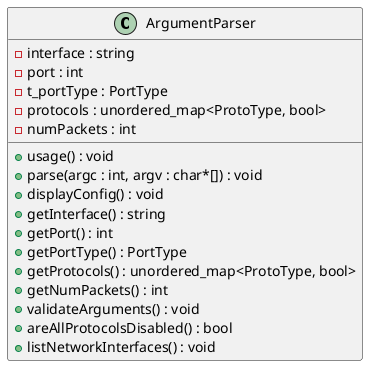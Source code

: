 @startuml argparse

class ArgumentParser {
    - interface : string
    - port : int
    - t_portType : PortType
    - protocols : unordered_map<ProtoType, bool>
    - numPackets : int
    + usage() : void
    + parse(argc : int, argv : char*[]) : void
    + displayConfig() : void
    + getInterface() : string
    + getPort() : int
    + getPortType() : PortType
    + getProtocols() : unordered_map<ProtoType, bool>
    + getNumPackets() : int
    + validateArguments() : void
    + areAllProtocolsDisabled() : bool
    + listNetworkInterfaces() : void
}

@enduml